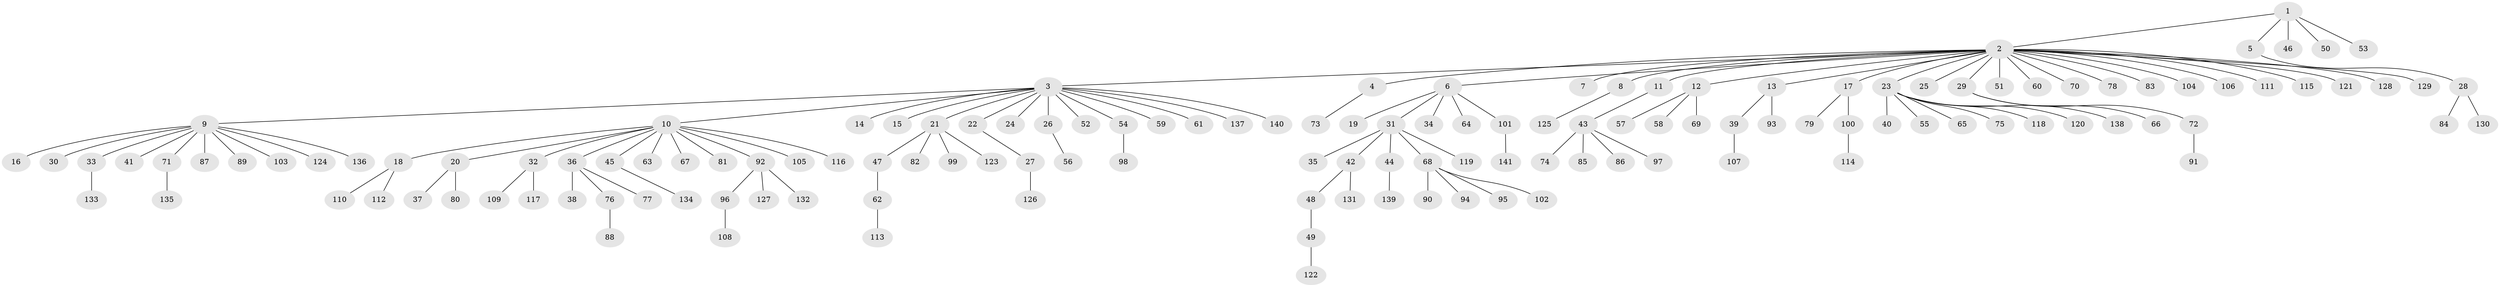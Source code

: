 // Generated by graph-tools (version 1.1) at 2025/49/03/09/25 03:49:55]
// undirected, 141 vertices, 140 edges
graph export_dot {
graph [start="1"]
  node [color=gray90,style=filled];
  1;
  2;
  3;
  4;
  5;
  6;
  7;
  8;
  9;
  10;
  11;
  12;
  13;
  14;
  15;
  16;
  17;
  18;
  19;
  20;
  21;
  22;
  23;
  24;
  25;
  26;
  27;
  28;
  29;
  30;
  31;
  32;
  33;
  34;
  35;
  36;
  37;
  38;
  39;
  40;
  41;
  42;
  43;
  44;
  45;
  46;
  47;
  48;
  49;
  50;
  51;
  52;
  53;
  54;
  55;
  56;
  57;
  58;
  59;
  60;
  61;
  62;
  63;
  64;
  65;
  66;
  67;
  68;
  69;
  70;
  71;
  72;
  73;
  74;
  75;
  76;
  77;
  78;
  79;
  80;
  81;
  82;
  83;
  84;
  85;
  86;
  87;
  88;
  89;
  90;
  91;
  92;
  93;
  94;
  95;
  96;
  97;
  98;
  99;
  100;
  101;
  102;
  103;
  104;
  105;
  106;
  107;
  108;
  109;
  110;
  111;
  112;
  113;
  114;
  115;
  116;
  117;
  118;
  119;
  120;
  121;
  122;
  123;
  124;
  125;
  126;
  127;
  128;
  129;
  130;
  131;
  132;
  133;
  134;
  135;
  136;
  137;
  138;
  139;
  140;
  141;
  1 -- 2;
  1 -- 5;
  1 -- 46;
  1 -- 50;
  1 -- 53;
  2 -- 3;
  2 -- 4;
  2 -- 6;
  2 -- 7;
  2 -- 8;
  2 -- 11;
  2 -- 12;
  2 -- 13;
  2 -- 17;
  2 -- 23;
  2 -- 25;
  2 -- 29;
  2 -- 51;
  2 -- 60;
  2 -- 70;
  2 -- 78;
  2 -- 83;
  2 -- 104;
  2 -- 106;
  2 -- 111;
  2 -- 115;
  2 -- 121;
  2 -- 128;
  2 -- 129;
  3 -- 9;
  3 -- 10;
  3 -- 14;
  3 -- 15;
  3 -- 21;
  3 -- 22;
  3 -- 24;
  3 -- 26;
  3 -- 52;
  3 -- 54;
  3 -- 59;
  3 -- 61;
  3 -- 137;
  3 -- 140;
  4 -- 73;
  5 -- 28;
  6 -- 19;
  6 -- 31;
  6 -- 34;
  6 -- 64;
  6 -- 101;
  8 -- 125;
  9 -- 16;
  9 -- 30;
  9 -- 33;
  9 -- 41;
  9 -- 71;
  9 -- 87;
  9 -- 89;
  9 -- 103;
  9 -- 124;
  9 -- 136;
  10 -- 18;
  10 -- 20;
  10 -- 32;
  10 -- 36;
  10 -- 45;
  10 -- 63;
  10 -- 67;
  10 -- 81;
  10 -- 92;
  10 -- 105;
  10 -- 116;
  11 -- 43;
  12 -- 57;
  12 -- 58;
  12 -- 69;
  13 -- 39;
  13 -- 93;
  17 -- 79;
  17 -- 100;
  18 -- 110;
  18 -- 112;
  20 -- 37;
  20 -- 80;
  21 -- 47;
  21 -- 82;
  21 -- 99;
  21 -- 123;
  22 -- 27;
  23 -- 40;
  23 -- 55;
  23 -- 65;
  23 -- 75;
  23 -- 118;
  23 -- 120;
  23 -- 138;
  26 -- 56;
  27 -- 126;
  28 -- 84;
  28 -- 130;
  29 -- 66;
  29 -- 72;
  31 -- 35;
  31 -- 42;
  31 -- 44;
  31 -- 68;
  31 -- 119;
  32 -- 109;
  32 -- 117;
  33 -- 133;
  36 -- 38;
  36 -- 76;
  36 -- 77;
  39 -- 107;
  42 -- 48;
  42 -- 131;
  43 -- 74;
  43 -- 85;
  43 -- 86;
  43 -- 97;
  44 -- 139;
  45 -- 134;
  47 -- 62;
  48 -- 49;
  49 -- 122;
  54 -- 98;
  62 -- 113;
  68 -- 90;
  68 -- 94;
  68 -- 95;
  68 -- 102;
  71 -- 135;
  72 -- 91;
  76 -- 88;
  92 -- 96;
  92 -- 127;
  92 -- 132;
  96 -- 108;
  100 -- 114;
  101 -- 141;
}
